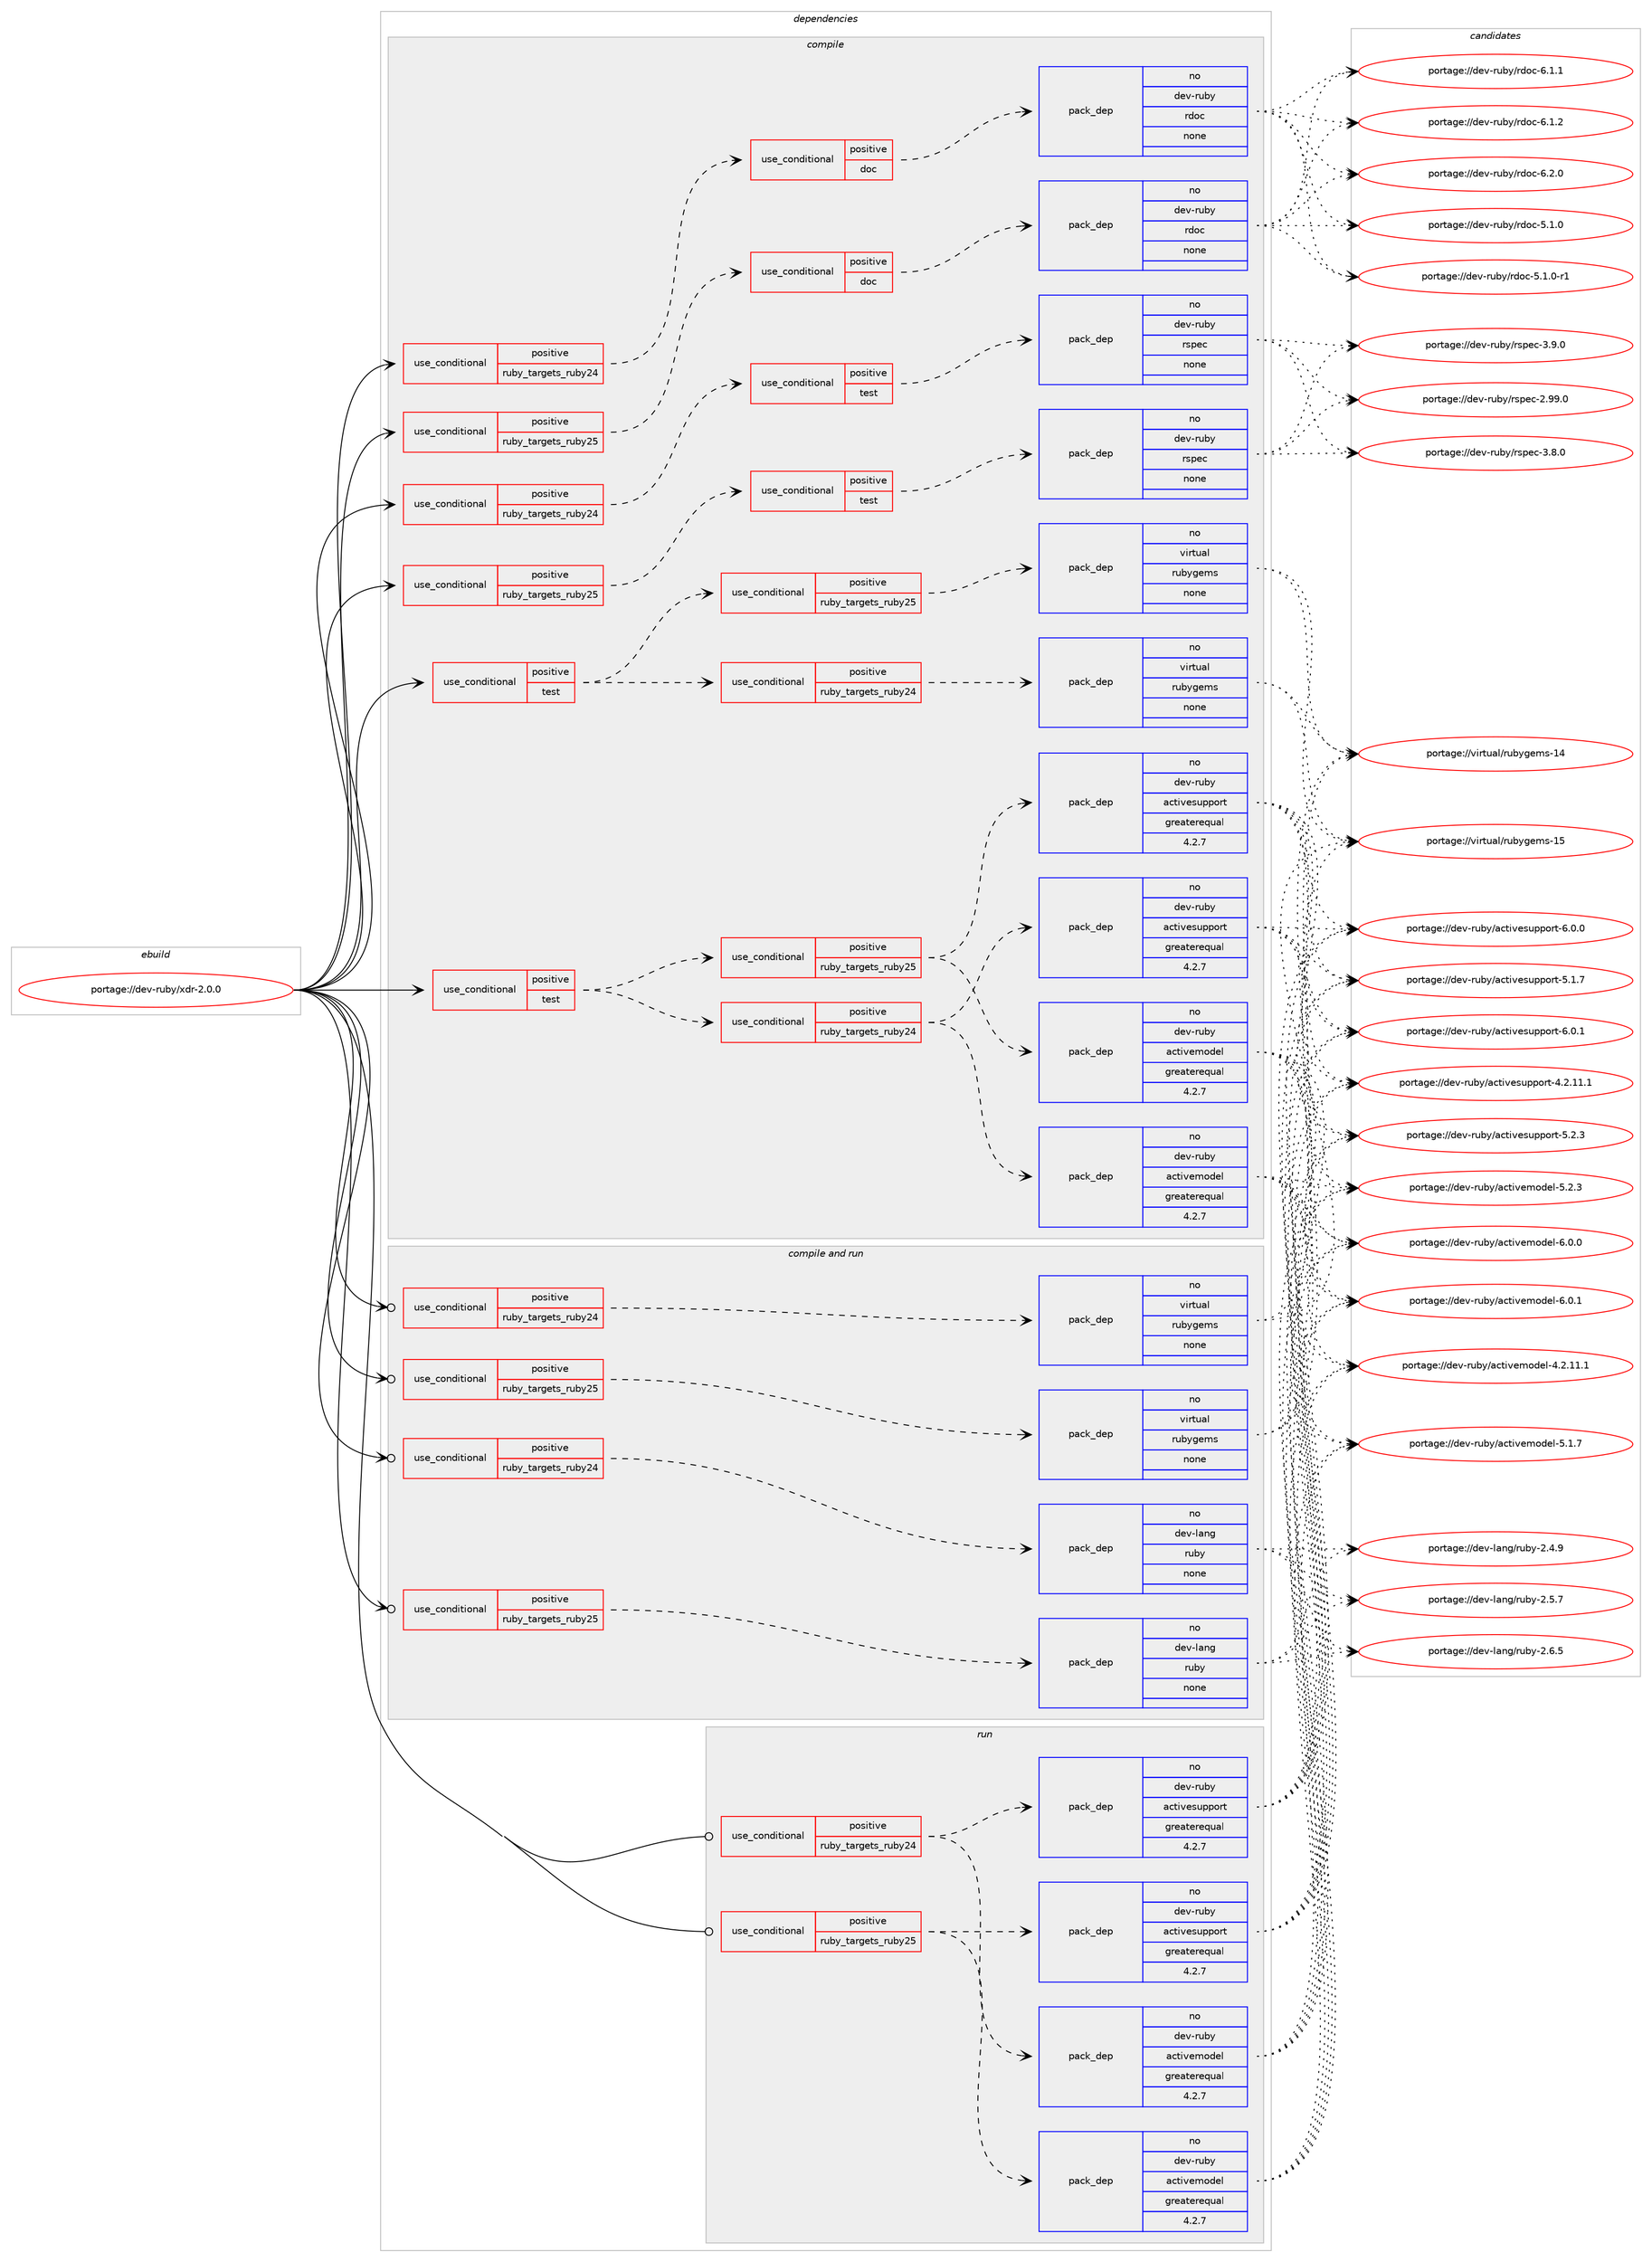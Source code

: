 digraph prolog {

# *************
# Graph options
# *************

newrank=true;
concentrate=true;
compound=true;
graph [rankdir=LR,fontname=Helvetica,fontsize=10,ranksep=1.5];#, ranksep=2.5, nodesep=0.2];
edge  [arrowhead=vee];
node  [fontname=Helvetica,fontsize=10];

# **********
# The ebuild
# **********

subgraph cluster_leftcol {
color=gray;
rank=same;
label=<<i>ebuild</i>>;
id [label="portage://dev-ruby/xdr-2.0.0", color=red, width=4, href="../dev-ruby/xdr-2.0.0.svg"];
}

# ****************
# The dependencies
# ****************

subgraph cluster_midcol {
color=gray;
label=<<i>dependencies</i>>;
subgraph cluster_compile {
fillcolor="#eeeeee";
style=filled;
label=<<i>compile</i>>;
subgraph cond69807 {
dependency256329 [label=<<TABLE BORDER="0" CELLBORDER="1" CELLSPACING="0" CELLPADDING="4"><TR><TD ROWSPAN="3" CELLPADDING="10">use_conditional</TD></TR><TR><TD>positive</TD></TR><TR><TD>ruby_targets_ruby24</TD></TR></TABLE>>, shape=none, color=red];
subgraph cond69808 {
dependency256330 [label=<<TABLE BORDER="0" CELLBORDER="1" CELLSPACING="0" CELLPADDING="4"><TR><TD ROWSPAN="3" CELLPADDING="10">use_conditional</TD></TR><TR><TD>positive</TD></TR><TR><TD>doc</TD></TR></TABLE>>, shape=none, color=red];
subgraph pack182961 {
dependency256331 [label=<<TABLE BORDER="0" CELLBORDER="1" CELLSPACING="0" CELLPADDING="4" WIDTH="220"><TR><TD ROWSPAN="6" CELLPADDING="30">pack_dep</TD></TR><TR><TD WIDTH="110">no</TD></TR><TR><TD>dev-ruby</TD></TR><TR><TD>rdoc</TD></TR><TR><TD>none</TD></TR><TR><TD></TD></TR></TABLE>>, shape=none, color=blue];
}
dependency256330:e -> dependency256331:w [weight=20,style="dashed",arrowhead="vee"];
}
dependency256329:e -> dependency256330:w [weight=20,style="dashed",arrowhead="vee"];
}
id:e -> dependency256329:w [weight=20,style="solid",arrowhead="vee"];
subgraph cond69809 {
dependency256332 [label=<<TABLE BORDER="0" CELLBORDER="1" CELLSPACING="0" CELLPADDING="4"><TR><TD ROWSPAN="3" CELLPADDING="10">use_conditional</TD></TR><TR><TD>positive</TD></TR><TR><TD>ruby_targets_ruby24</TD></TR></TABLE>>, shape=none, color=red];
subgraph cond69810 {
dependency256333 [label=<<TABLE BORDER="0" CELLBORDER="1" CELLSPACING="0" CELLPADDING="4"><TR><TD ROWSPAN="3" CELLPADDING="10">use_conditional</TD></TR><TR><TD>positive</TD></TR><TR><TD>test</TD></TR></TABLE>>, shape=none, color=red];
subgraph pack182962 {
dependency256334 [label=<<TABLE BORDER="0" CELLBORDER="1" CELLSPACING="0" CELLPADDING="4" WIDTH="220"><TR><TD ROWSPAN="6" CELLPADDING="30">pack_dep</TD></TR><TR><TD WIDTH="110">no</TD></TR><TR><TD>dev-ruby</TD></TR><TR><TD>rspec</TD></TR><TR><TD>none</TD></TR><TR><TD></TD></TR></TABLE>>, shape=none, color=blue];
}
dependency256333:e -> dependency256334:w [weight=20,style="dashed",arrowhead="vee"];
}
dependency256332:e -> dependency256333:w [weight=20,style="dashed",arrowhead="vee"];
}
id:e -> dependency256332:w [weight=20,style="solid",arrowhead="vee"];
subgraph cond69811 {
dependency256335 [label=<<TABLE BORDER="0" CELLBORDER="1" CELLSPACING="0" CELLPADDING="4"><TR><TD ROWSPAN="3" CELLPADDING="10">use_conditional</TD></TR><TR><TD>positive</TD></TR><TR><TD>ruby_targets_ruby25</TD></TR></TABLE>>, shape=none, color=red];
subgraph cond69812 {
dependency256336 [label=<<TABLE BORDER="0" CELLBORDER="1" CELLSPACING="0" CELLPADDING="4"><TR><TD ROWSPAN="3" CELLPADDING="10">use_conditional</TD></TR><TR><TD>positive</TD></TR><TR><TD>doc</TD></TR></TABLE>>, shape=none, color=red];
subgraph pack182963 {
dependency256337 [label=<<TABLE BORDER="0" CELLBORDER="1" CELLSPACING="0" CELLPADDING="4" WIDTH="220"><TR><TD ROWSPAN="6" CELLPADDING="30">pack_dep</TD></TR><TR><TD WIDTH="110">no</TD></TR><TR><TD>dev-ruby</TD></TR><TR><TD>rdoc</TD></TR><TR><TD>none</TD></TR><TR><TD></TD></TR></TABLE>>, shape=none, color=blue];
}
dependency256336:e -> dependency256337:w [weight=20,style="dashed",arrowhead="vee"];
}
dependency256335:e -> dependency256336:w [weight=20,style="dashed",arrowhead="vee"];
}
id:e -> dependency256335:w [weight=20,style="solid",arrowhead="vee"];
subgraph cond69813 {
dependency256338 [label=<<TABLE BORDER="0" CELLBORDER="1" CELLSPACING="0" CELLPADDING="4"><TR><TD ROWSPAN="3" CELLPADDING="10">use_conditional</TD></TR><TR><TD>positive</TD></TR><TR><TD>ruby_targets_ruby25</TD></TR></TABLE>>, shape=none, color=red];
subgraph cond69814 {
dependency256339 [label=<<TABLE BORDER="0" CELLBORDER="1" CELLSPACING="0" CELLPADDING="4"><TR><TD ROWSPAN="3" CELLPADDING="10">use_conditional</TD></TR><TR><TD>positive</TD></TR><TR><TD>test</TD></TR></TABLE>>, shape=none, color=red];
subgraph pack182964 {
dependency256340 [label=<<TABLE BORDER="0" CELLBORDER="1" CELLSPACING="0" CELLPADDING="4" WIDTH="220"><TR><TD ROWSPAN="6" CELLPADDING="30">pack_dep</TD></TR><TR><TD WIDTH="110">no</TD></TR><TR><TD>dev-ruby</TD></TR><TR><TD>rspec</TD></TR><TR><TD>none</TD></TR><TR><TD></TD></TR></TABLE>>, shape=none, color=blue];
}
dependency256339:e -> dependency256340:w [weight=20,style="dashed",arrowhead="vee"];
}
dependency256338:e -> dependency256339:w [weight=20,style="dashed",arrowhead="vee"];
}
id:e -> dependency256338:w [weight=20,style="solid",arrowhead="vee"];
subgraph cond69815 {
dependency256341 [label=<<TABLE BORDER="0" CELLBORDER="1" CELLSPACING="0" CELLPADDING="4"><TR><TD ROWSPAN="3" CELLPADDING="10">use_conditional</TD></TR><TR><TD>positive</TD></TR><TR><TD>test</TD></TR></TABLE>>, shape=none, color=red];
subgraph cond69816 {
dependency256342 [label=<<TABLE BORDER="0" CELLBORDER="1" CELLSPACING="0" CELLPADDING="4"><TR><TD ROWSPAN="3" CELLPADDING="10">use_conditional</TD></TR><TR><TD>positive</TD></TR><TR><TD>ruby_targets_ruby24</TD></TR></TABLE>>, shape=none, color=red];
subgraph pack182965 {
dependency256343 [label=<<TABLE BORDER="0" CELLBORDER="1" CELLSPACING="0" CELLPADDING="4" WIDTH="220"><TR><TD ROWSPAN="6" CELLPADDING="30">pack_dep</TD></TR><TR><TD WIDTH="110">no</TD></TR><TR><TD>dev-ruby</TD></TR><TR><TD>activemodel</TD></TR><TR><TD>greaterequal</TD></TR><TR><TD>4.2.7</TD></TR></TABLE>>, shape=none, color=blue];
}
dependency256342:e -> dependency256343:w [weight=20,style="dashed",arrowhead="vee"];
subgraph pack182966 {
dependency256344 [label=<<TABLE BORDER="0" CELLBORDER="1" CELLSPACING="0" CELLPADDING="4" WIDTH="220"><TR><TD ROWSPAN="6" CELLPADDING="30">pack_dep</TD></TR><TR><TD WIDTH="110">no</TD></TR><TR><TD>dev-ruby</TD></TR><TR><TD>activesupport</TD></TR><TR><TD>greaterequal</TD></TR><TR><TD>4.2.7</TD></TR></TABLE>>, shape=none, color=blue];
}
dependency256342:e -> dependency256344:w [weight=20,style="dashed",arrowhead="vee"];
}
dependency256341:e -> dependency256342:w [weight=20,style="dashed",arrowhead="vee"];
subgraph cond69817 {
dependency256345 [label=<<TABLE BORDER="0" CELLBORDER="1" CELLSPACING="0" CELLPADDING="4"><TR><TD ROWSPAN="3" CELLPADDING="10">use_conditional</TD></TR><TR><TD>positive</TD></TR><TR><TD>ruby_targets_ruby25</TD></TR></TABLE>>, shape=none, color=red];
subgraph pack182967 {
dependency256346 [label=<<TABLE BORDER="0" CELLBORDER="1" CELLSPACING="0" CELLPADDING="4" WIDTH="220"><TR><TD ROWSPAN="6" CELLPADDING="30">pack_dep</TD></TR><TR><TD WIDTH="110">no</TD></TR><TR><TD>dev-ruby</TD></TR><TR><TD>activemodel</TD></TR><TR><TD>greaterequal</TD></TR><TR><TD>4.2.7</TD></TR></TABLE>>, shape=none, color=blue];
}
dependency256345:e -> dependency256346:w [weight=20,style="dashed",arrowhead="vee"];
subgraph pack182968 {
dependency256347 [label=<<TABLE BORDER="0" CELLBORDER="1" CELLSPACING="0" CELLPADDING="4" WIDTH="220"><TR><TD ROWSPAN="6" CELLPADDING="30">pack_dep</TD></TR><TR><TD WIDTH="110">no</TD></TR><TR><TD>dev-ruby</TD></TR><TR><TD>activesupport</TD></TR><TR><TD>greaterequal</TD></TR><TR><TD>4.2.7</TD></TR></TABLE>>, shape=none, color=blue];
}
dependency256345:e -> dependency256347:w [weight=20,style="dashed",arrowhead="vee"];
}
dependency256341:e -> dependency256345:w [weight=20,style="dashed",arrowhead="vee"];
}
id:e -> dependency256341:w [weight=20,style="solid",arrowhead="vee"];
subgraph cond69818 {
dependency256348 [label=<<TABLE BORDER="0" CELLBORDER="1" CELLSPACING="0" CELLPADDING="4"><TR><TD ROWSPAN="3" CELLPADDING="10">use_conditional</TD></TR><TR><TD>positive</TD></TR><TR><TD>test</TD></TR></TABLE>>, shape=none, color=red];
subgraph cond69819 {
dependency256349 [label=<<TABLE BORDER="0" CELLBORDER="1" CELLSPACING="0" CELLPADDING="4"><TR><TD ROWSPAN="3" CELLPADDING="10">use_conditional</TD></TR><TR><TD>positive</TD></TR><TR><TD>ruby_targets_ruby24</TD></TR></TABLE>>, shape=none, color=red];
subgraph pack182969 {
dependency256350 [label=<<TABLE BORDER="0" CELLBORDER="1" CELLSPACING="0" CELLPADDING="4" WIDTH="220"><TR><TD ROWSPAN="6" CELLPADDING="30">pack_dep</TD></TR><TR><TD WIDTH="110">no</TD></TR><TR><TD>virtual</TD></TR><TR><TD>rubygems</TD></TR><TR><TD>none</TD></TR><TR><TD></TD></TR></TABLE>>, shape=none, color=blue];
}
dependency256349:e -> dependency256350:w [weight=20,style="dashed",arrowhead="vee"];
}
dependency256348:e -> dependency256349:w [weight=20,style="dashed",arrowhead="vee"];
subgraph cond69820 {
dependency256351 [label=<<TABLE BORDER="0" CELLBORDER="1" CELLSPACING="0" CELLPADDING="4"><TR><TD ROWSPAN="3" CELLPADDING="10">use_conditional</TD></TR><TR><TD>positive</TD></TR><TR><TD>ruby_targets_ruby25</TD></TR></TABLE>>, shape=none, color=red];
subgraph pack182970 {
dependency256352 [label=<<TABLE BORDER="0" CELLBORDER="1" CELLSPACING="0" CELLPADDING="4" WIDTH="220"><TR><TD ROWSPAN="6" CELLPADDING="30">pack_dep</TD></TR><TR><TD WIDTH="110">no</TD></TR><TR><TD>virtual</TD></TR><TR><TD>rubygems</TD></TR><TR><TD>none</TD></TR><TR><TD></TD></TR></TABLE>>, shape=none, color=blue];
}
dependency256351:e -> dependency256352:w [weight=20,style="dashed",arrowhead="vee"];
}
dependency256348:e -> dependency256351:w [weight=20,style="dashed",arrowhead="vee"];
}
id:e -> dependency256348:w [weight=20,style="solid",arrowhead="vee"];
}
subgraph cluster_compileandrun {
fillcolor="#eeeeee";
style=filled;
label=<<i>compile and run</i>>;
subgraph cond69821 {
dependency256353 [label=<<TABLE BORDER="0" CELLBORDER="1" CELLSPACING="0" CELLPADDING="4"><TR><TD ROWSPAN="3" CELLPADDING="10">use_conditional</TD></TR><TR><TD>positive</TD></TR><TR><TD>ruby_targets_ruby24</TD></TR></TABLE>>, shape=none, color=red];
subgraph pack182971 {
dependency256354 [label=<<TABLE BORDER="0" CELLBORDER="1" CELLSPACING="0" CELLPADDING="4" WIDTH="220"><TR><TD ROWSPAN="6" CELLPADDING="30">pack_dep</TD></TR><TR><TD WIDTH="110">no</TD></TR><TR><TD>dev-lang</TD></TR><TR><TD>ruby</TD></TR><TR><TD>none</TD></TR><TR><TD></TD></TR></TABLE>>, shape=none, color=blue];
}
dependency256353:e -> dependency256354:w [weight=20,style="dashed",arrowhead="vee"];
}
id:e -> dependency256353:w [weight=20,style="solid",arrowhead="odotvee"];
subgraph cond69822 {
dependency256355 [label=<<TABLE BORDER="0" CELLBORDER="1" CELLSPACING="0" CELLPADDING="4"><TR><TD ROWSPAN="3" CELLPADDING="10">use_conditional</TD></TR><TR><TD>positive</TD></TR><TR><TD>ruby_targets_ruby24</TD></TR></TABLE>>, shape=none, color=red];
subgraph pack182972 {
dependency256356 [label=<<TABLE BORDER="0" CELLBORDER="1" CELLSPACING="0" CELLPADDING="4" WIDTH="220"><TR><TD ROWSPAN="6" CELLPADDING="30">pack_dep</TD></TR><TR><TD WIDTH="110">no</TD></TR><TR><TD>virtual</TD></TR><TR><TD>rubygems</TD></TR><TR><TD>none</TD></TR><TR><TD></TD></TR></TABLE>>, shape=none, color=blue];
}
dependency256355:e -> dependency256356:w [weight=20,style="dashed",arrowhead="vee"];
}
id:e -> dependency256355:w [weight=20,style="solid",arrowhead="odotvee"];
subgraph cond69823 {
dependency256357 [label=<<TABLE BORDER="0" CELLBORDER="1" CELLSPACING="0" CELLPADDING="4"><TR><TD ROWSPAN="3" CELLPADDING="10">use_conditional</TD></TR><TR><TD>positive</TD></TR><TR><TD>ruby_targets_ruby25</TD></TR></TABLE>>, shape=none, color=red];
subgraph pack182973 {
dependency256358 [label=<<TABLE BORDER="0" CELLBORDER="1" CELLSPACING="0" CELLPADDING="4" WIDTH="220"><TR><TD ROWSPAN="6" CELLPADDING="30">pack_dep</TD></TR><TR><TD WIDTH="110">no</TD></TR><TR><TD>dev-lang</TD></TR><TR><TD>ruby</TD></TR><TR><TD>none</TD></TR><TR><TD></TD></TR></TABLE>>, shape=none, color=blue];
}
dependency256357:e -> dependency256358:w [weight=20,style="dashed",arrowhead="vee"];
}
id:e -> dependency256357:w [weight=20,style="solid",arrowhead="odotvee"];
subgraph cond69824 {
dependency256359 [label=<<TABLE BORDER="0" CELLBORDER="1" CELLSPACING="0" CELLPADDING="4"><TR><TD ROWSPAN="3" CELLPADDING="10">use_conditional</TD></TR><TR><TD>positive</TD></TR><TR><TD>ruby_targets_ruby25</TD></TR></TABLE>>, shape=none, color=red];
subgraph pack182974 {
dependency256360 [label=<<TABLE BORDER="0" CELLBORDER="1" CELLSPACING="0" CELLPADDING="4" WIDTH="220"><TR><TD ROWSPAN="6" CELLPADDING="30">pack_dep</TD></TR><TR><TD WIDTH="110">no</TD></TR><TR><TD>virtual</TD></TR><TR><TD>rubygems</TD></TR><TR><TD>none</TD></TR><TR><TD></TD></TR></TABLE>>, shape=none, color=blue];
}
dependency256359:e -> dependency256360:w [weight=20,style="dashed",arrowhead="vee"];
}
id:e -> dependency256359:w [weight=20,style="solid",arrowhead="odotvee"];
}
subgraph cluster_run {
fillcolor="#eeeeee";
style=filled;
label=<<i>run</i>>;
subgraph cond69825 {
dependency256361 [label=<<TABLE BORDER="0" CELLBORDER="1" CELLSPACING="0" CELLPADDING="4"><TR><TD ROWSPAN="3" CELLPADDING="10">use_conditional</TD></TR><TR><TD>positive</TD></TR><TR><TD>ruby_targets_ruby24</TD></TR></TABLE>>, shape=none, color=red];
subgraph pack182975 {
dependency256362 [label=<<TABLE BORDER="0" CELLBORDER="1" CELLSPACING="0" CELLPADDING="4" WIDTH="220"><TR><TD ROWSPAN="6" CELLPADDING="30">pack_dep</TD></TR><TR><TD WIDTH="110">no</TD></TR><TR><TD>dev-ruby</TD></TR><TR><TD>activemodel</TD></TR><TR><TD>greaterequal</TD></TR><TR><TD>4.2.7</TD></TR></TABLE>>, shape=none, color=blue];
}
dependency256361:e -> dependency256362:w [weight=20,style="dashed",arrowhead="vee"];
subgraph pack182976 {
dependency256363 [label=<<TABLE BORDER="0" CELLBORDER="1" CELLSPACING="0" CELLPADDING="4" WIDTH="220"><TR><TD ROWSPAN="6" CELLPADDING="30">pack_dep</TD></TR><TR><TD WIDTH="110">no</TD></TR><TR><TD>dev-ruby</TD></TR><TR><TD>activesupport</TD></TR><TR><TD>greaterequal</TD></TR><TR><TD>4.2.7</TD></TR></TABLE>>, shape=none, color=blue];
}
dependency256361:e -> dependency256363:w [weight=20,style="dashed",arrowhead="vee"];
}
id:e -> dependency256361:w [weight=20,style="solid",arrowhead="odot"];
subgraph cond69826 {
dependency256364 [label=<<TABLE BORDER="0" CELLBORDER="1" CELLSPACING="0" CELLPADDING="4"><TR><TD ROWSPAN="3" CELLPADDING="10">use_conditional</TD></TR><TR><TD>positive</TD></TR><TR><TD>ruby_targets_ruby25</TD></TR></TABLE>>, shape=none, color=red];
subgraph pack182977 {
dependency256365 [label=<<TABLE BORDER="0" CELLBORDER="1" CELLSPACING="0" CELLPADDING="4" WIDTH="220"><TR><TD ROWSPAN="6" CELLPADDING="30">pack_dep</TD></TR><TR><TD WIDTH="110">no</TD></TR><TR><TD>dev-ruby</TD></TR><TR><TD>activemodel</TD></TR><TR><TD>greaterequal</TD></TR><TR><TD>4.2.7</TD></TR></TABLE>>, shape=none, color=blue];
}
dependency256364:e -> dependency256365:w [weight=20,style="dashed",arrowhead="vee"];
subgraph pack182978 {
dependency256366 [label=<<TABLE BORDER="0" CELLBORDER="1" CELLSPACING="0" CELLPADDING="4" WIDTH="220"><TR><TD ROWSPAN="6" CELLPADDING="30">pack_dep</TD></TR><TR><TD WIDTH="110">no</TD></TR><TR><TD>dev-ruby</TD></TR><TR><TD>activesupport</TD></TR><TR><TD>greaterequal</TD></TR><TR><TD>4.2.7</TD></TR></TABLE>>, shape=none, color=blue];
}
dependency256364:e -> dependency256366:w [weight=20,style="dashed",arrowhead="vee"];
}
id:e -> dependency256364:w [weight=20,style="solid",arrowhead="odot"];
}
}

# **************
# The candidates
# **************

subgraph cluster_choices {
rank=same;
color=gray;
label=<<i>candidates</i>>;

subgraph choice182961 {
color=black;
nodesep=1;
choiceportage10010111845114117981214711410011199455346494648 [label="portage://dev-ruby/rdoc-5.1.0", color=red, width=4,href="../dev-ruby/rdoc-5.1.0.svg"];
choiceportage100101118451141179812147114100111994553464946484511449 [label="portage://dev-ruby/rdoc-5.1.0-r1", color=red, width=4,href="../dev-ruby/rdoc-5.1.0-r1.svg"];
choiceportage10010111845114117981214711410011199455446494649 [label="portage://dev-ruby/rdoc-6.1.1", color=red, width=4,href="../dev-ruby/rdoc-6.1.1.svg"];
choiceportage10010111845114117981214711410011199455446494650 [label="portage://dev-ruby/rdoc-6.1.2", color=red, width=4,href="../dev-ruby/rdoc-6.1.2.svg"];
choiceportage10010111845114117981214711410011199455446504648 [label="portage://dev-ruby/rdoc-6.2.0", color=red, width=4,href="../dev-ruby/rdoc-6.2.0.svg"];
dependency256331:e -> choiceportage10010111845114117981214711410011199455346494648:w [style=dotted,weight="100"];
dependency256331:e -> choiceportage100101118451141179812147114100111994553464946484511449:w [style=dotted,weight="100"];
dependency256331:e -> choiceportage10010111845114117981214711410011199455446494649:w [style=dotted,weight="100"];
dependency256331:e -> choiceportage10010111845114117981214711410011199455446494650:w [style=dotted,weight="100"];
dependency256331:e -> choiceportage10010111845114117981214711410011199455446504648:w [style=dotted,weight="100"];
}
subgraph choice182962 {
color=black;
nodesep=1;
choiceportage1001011184511411798121471141151121019945504657574648 [label="portage://dev-ruby/rspec-2.99.0", color=red, width=4,href="../dev-ruby/rspec-2.99.0.svg"];
choiceportage10010111845114117981214711411511210199455146564648 [label="portage://dev-ruby/rspec-3.8.0", color=red, width=4,href="../dev-ruby/rspec-3.8.0.svg"];
choiceportage10010111845114117981214711411511210199455146574648 [label="portage://dev-ruby/rspec-3.9.0", color=red, width=4,href="../dev-ruby/rspec-3.9.0.svg"];
dependency256334:e -> choiceportage1001011184511411798121471141151121019945504657574648:w [style=dotted,weight="100"];
dependency256334:e -> choiceportage10010111845114117981214711411511210199455146564648:w [style=dotted,weight="100"];
dependency256334:e -> choiceportage10010111845114117981214711411511210199455146574648:w [style=dotted,weight="100"];
}
subgraph choice182963 {
color=black;
nodesep=1;
choiceportage10010111845114117981214711410011199455346494648 [label="portage://dev-ruby/rdoc-5.1.0", color=red, width=4,href="../dev-ruby/rdoc-5.1.0.svg"];
choiceportage100101118451141179812147114100111994553464946484511449 [label="portage://dev-ruby/rdoc-5.1.0-r1", color=red, width=4,href="../dev-ruby/rdoc-5.1.0-r1.svg"];
choiceportage10010111845114117981214711410011199455446494649 [label="portage://dev-ruby/rdoc-6.1.1", color=red, width=4,href="../dev-ruby/rdoc-6.1.1.svg"];
choiceportage10010111845114117981214711410011199455446494650 [label="portage://dev-ruby/rdoc-6.1.2", color=red, width=4,href="../dev-ruby/rdoc-6.1.2.svg"];
choiceportage10010111845114117981214711410011199455446504648 [label="portage://dev-ruby/rdoc-6.2.0", color=red, width=4,href="../dev-ruby/rdoc-6.2.0.svg"];
dependency256337:e -> choiceportage10010111845114117981214711410011199455346494648:w [style=dotted,weight="100"];
dependency256337:e -> choiceportage100101118451141179812147114100111994553464946484511449:w [style=dotted,weight="100"];
dependency256337:e -> choiceportage10010111845114117981214711410011199455446494649:w [style=dotted,weight="100"];
dependency256337:e -> choiceportage10010111845114117981214711410011199455446494650:w [style=dotted,weight="100"];
dependency256337:e -> choiceportage10010111845114117981214711410011199455446504648:w [style=dotted,weight="100"];
}
subgraph choice182964 {
color=black;
nodesep=1;
choiceportage1001011184511411798121471141151121019945504657574648 [label="portage://dev-ruby/rspec-2.99.0", color=red, width=4,href="../dev-ruby/rspec-2.99.0.svg"];
choiceportage10010111845114117981214711411511210199455146564648 [label="portage://dev-ruby/rspec-3.8.0", color=red, width=4,href="../dev-ruby/rspec-3.8.0.svg"];
choiceportage10010111845114117981214711411511210199455146574648 [label="portage://dev-ruby/rspec-3.9.0", color=red, width=4,href="../dev-ruby/rspec-3.9.0.svg"];
dependency256340:e -> choiceportage1001011184511411798121471141151121019945504657574648:w [style=dotted,weight="100"];
dependency256340:e -> choiceportage10010111845114117981214711411511210199455146564648:w [style=dotted,weight="100"];
dependency256340:e -> choiceportage10010111845114117981214711411511210199455146574648:w [style=dotted,weight="100"];
}
subgraph choice182965 {
color=black;
nodesep=1;
choiceportage1001011184511411798121479799116105118101109111100101108455246504649494649 [label="portage://dev-ruby/activemodel-4.2.11.1", color=red, width=4,href="../dev-ruby/activemodel-4.2.11.1.svg"];
choiceportage1001011184511411798121479799116105118101109111100101108455346494655 [label="portage://dev-ruby/activemodel-5.1.7", color=red, width=4,href="../dev-ruby/activemodel-5.1.7.svg"];
choiceportage1001011184511411798121479799116105118101109111100101108455346504651 [label="portage://dev-ruby/activemodel-5.2.3", color=red, width=4,href="../dev-ruby/activemodel-5.2.3.svg"];
choiceportage1001011184511411798121479799116105118101109111100101108455446484648 [label="portage://dev-ruby/activemodel-6.0.0", color=red, width=4,href="../dev-ruby/activemodel-6.0.0.svg"];
choiceportage1001011184511411798121479799116105118101109111100101108455446484649 [label="portage://dev-ruby/activemodel-6.0.1", color=red, width=4,href="../dev-ruby/activemodel-6.0.1.svg"];
dependency256343:e -> choiceportage1001011184511411798121479799116105118101109111100101108455246504649494649:w [style=dotted,weight="100"];
dependency256343:e -> choiceportage1001011184511411798121479799116105118101109111100101108455346494655:w [style=dotted,weight="100"];
dependency256343:e -> choiceportage1001011184511411798121479799116105118101109111100101108455346504651:w [style=dotted,weight="100"];
dependency256343:e -> choiceportage1001011184511411798121479799116105118101109111100101108455446484648:w [style=dotted,weight="100"];
dependency256343:e -> choiceportage1001011184511411798121479799116105118101109111100101108455446484649:w [style=dotted,weight="100"];
}
subgraph choice182966 {
color=black;
nodesep=1;
choiceportage1001011184511411798121479799116105118101115117112112111114116455246504649494649 [label="portage://dev-ruby/activesupport-4.2.11.1", color=red, width=4,href="../dev-ruby/activesupport-4.2.11.1.svg"];
choiceportage1001011184511411798121479799116105118101115117112112111114116455346494655 [label="portage://dev-ruby/activesupport-5.1.7", color=red, width=4,href="../dev-ruby/activesupport-5.1.7.svg"];
choiceportage1001011184511411798121479799116105118101115117112112111114116455346504651 [label="portage://dev-ruby/activesupport-5.2.3", color=red, width=4,href="../dev-ruby/activesupport-5.2.3.svg"];
choiceportage1001011184511411798121479799116105118101115117112112111114116455446484648 [label="portage://dev-ruby/activesupport-6.0.0", color=red, width=4,href="../dev-ruby/activesupport-6.0.0.svg"];
choiceportage1001011184511411798121479799116105118101115117112112111114116455446484649 [label="portage://dev-ruby/activesupport-6.0.1", color=red, width=4,href="../dev-ruby/activesupport-6.0.1.svg"];
dependency256344:e -> choiceportage1001011184511411798121479799116105118101115117112112111114116455246504649494649:w [style=dotted,weight="100"];
dependency256344:e -> choiceportage1001011184511411798121479799116105118101115117112112111114116455346494655:w [style=dotted,weight="100"];
dependency256344:e -> choiceportage1001011184511411798121479799116105118101115117112112111114116455346504651:w [style=dotted,weight="100"];
dependency256344:e -> choiceportage1001011184511411798121479799116105118101115117112112111114116455446484648:w [style=dotted,weight="100"];
dependency256344:e -> choiceportage1001011184511411798121479799116105118101115117112112111114116455446484649:w [style=dotted,weight="100"];
}
subgraph choice182967 {
color=black;
nodesep=1;
choiceportage1001011184511411798121479799116105118101109111100101108455246504649494649 [label="portage://dev-ruby/activemodel-4.2.11.1", color=red, width=4,href="../dev-ruby/activemodel-4.2.11.1.svg"];
choiceportage1001011184511411798121479799116105118101109111100101108455346494655 [label="portage://dev-ruby/activemodel-5.1.7", color=red, width=4,href="../dev-ruby/activemodel-5.1.7.svg"];
choiceportage1001011184511411798121479799116105118101109111100101108455346504651 [label="portage://dev-ruby/activemodel-5.2.3", color=red, width=4,href="../dev-ruby/activemodel-5.2.3.svg"];
choiceportage1001011184511411798121479799116105118101109111100101108455446484648 [label="portage://dev-ruby/activemodel-6.0.0", color=red, width=4,href="../dev-ruby/activemodel-6.0.0.svg"];
choiceportage1001011184511411798121479799116105118101109111100101108455446484649 [label="portage://dev-ruby/activemodel-6.0.1", color=red, width=4,href="../dev-ruby/activemodel-6.0.1.svg"];
dependency256346:e -> choiceportage1001011184511411798121479799116105118101109111100101108455246504649494649:w [style=dotted,weight="100"];
dependency256346:e -> choiceportage1001011184511411798121479799116105118101109111100101108455346494655:w [style=dotted,weight="100"];
dependency256346:e -> choiceportage1001011184511411798121479799116105118101109111100101108455346504651:w [style=dotted,weight="100"];
dependency256346:e -> choiceportage1001011184511411798121479799116105118101109111100101108455446484648:w [style=dotted,weight="100"];
dependency256346:e -> choiceportage1001011184511411798121479799116105118101109111100101108455446484649:w [style=dotted,weight="100"];
}
subgraph choice182968 {
color=black;
nodesep=1;
choiceportage1001011184511411798121479799116105118101115117112112111114116455246504649494649 [label="portage://dev-ruby/activesupport-4.2.11.1", color=red, width=4,href="../dev-ruby/activesupport-4.2.11.1.svg"];
choiceportage1001011184511411798121479799116105118101115117112112111114116455346494655 [label="portage://dev-ruby/activesupport-5.1.7", color=red, width=4,href="../dev-ruby/activesupport-5.1.7.svg"];
choiceportage1001011184511411798121479799116105118101115117112112111114116455346504651 [label="portage://dev-ruby/activesupport-5.2.3", color=red, width=4,href="../dev-ruby/activesupport-5.2.3.svg"];
choiceportage1001011184511411798121479799116105118101115117112112111114116455446484648 [label="portage://dev-ruby/activesupport-6.0.0", color=red, width=4,href="../dev-ruby/activesupport-6.0.0.svg"];
choiceportage1001011184511411798121479799116105118101115117112112111114116455446484649 [label="portage://dev-ruby/activesupport-6.0.1", color=red, width=4,href="../dev-ruby/activesupport-6.0.1.svg"];
dependency256347:e -> choiceportage1001011184511411798121479799116105118101115117112112111114116455246504649494649:w [style=dotted,weight="100"];
dependency256347:e -> choiceportage1001011184511411798121479799116105118101115117112112111114116455346494655:w [style=dotted,weight="100"];
dependency256347:e -> choiceportage1001011184511411798121479799116105118101115117112112111114116455346504651:w [style=dotted,weight="100"];
dependency256347:e -> choiceportage1001011184511411798121479799116105118101115117112112111114116455446484648:w [style=dotted,weight="100"];
dependency256347:e -> choiceportage1001011184511411798121479799116105118101115117112112111114116455446484649:w [style=dotted,weight="100"];
}
subgraph choice182969 {
color=black;
nodesep=1;
choiceportage118105114116117971084711411798121103101109115454952 [label="portage://virtual/rubygems-14", color=red, width=4,href="../virtual/rubygems-14.svg"];
choiceportage118105114116117971084711411798121103101109115454953 [label="portage://virtual/rubygems-15", color=red, width=4,href="../virtual/rubygems-15.svg"];
dependency256350:e -> choiceportage118105114116117971084711411798121103101109115454952:w [style=dotted,weight="100"];
dependency256350:e -> choiceportage118105114116117971084711411798121103101109115454953:w [style=dotted,weight="100"];
}
subgraph choice182970 {
color=black;
nodesep=1;
choiceportage118105114116117971084711411798121103101109115454952 [label="portage://virtual/rubygems-14", color=red, width=4,href="../virtual/rubygems-14.svg"];
choiceportage118105114116117971084711411798121103101109115454953 [label="portage://virtual/rubygems-15", color=red, width=4,href="../virtual/rubygems-15.svg"];
dependency256352:e -> choiceportage118105114116117971084711411798121103101109115454952:w [style=dotted,weight="100"];
dependency256352:e -> choiceportage118105114116117971084711411798121103101109115454953:w [style=dotted,weight="100"];
}
subgraph choice182971 {
color=black;
nodesep=1;
choiceportage10010111845108971101034711411798121455046524657 [label="portage://dev-lang/ruby-2.4.9", color=red, width=4,href="../dev-lang/ruby-2.4.9.svg"];
choiceportage10010111845108971101034711411798121455046534655 [label="portage://dev-lang/ruby-2.5.7", color=red, width=4,href="../dev-lang/ruby-2.5.7.svg"];
choiceportage10010111845108971101034711411798121455046544653 [label="portage://dev-lang/ruby-2.6.5", color=red, width=4,href="../dev-lang/ruby-2.6.5.svg"];
dependency256354:e -> choiceportage10010111845108971101034711411798121455046524657:w [style=dotted,weight="100"];
dependency256354:e -> choiceportage10010111845108971101034711411798121455046534655:w [style=dotted,weight="100"];
dependency256354:e -> choiceportage10010111845108971101034711411798121455046544653:w [style=dotted,weight="100"];
}
subgraph choice182972 {
color=black;
nodesep=1;
choiceportage118105114116117971084711411798121103101109115454952 [label="portage://virtual/rubygems-14", color=red, width=4,href="../virtual/rubygems-14.svg"];
choiceportage118105114116117971084711411798121103101109115454953 [label="portage://virtual/rubygems-15", color=red, width=4,href="../virtual/rubygems-15.svg"];
dependency256356:e -> choiceportage118105114116117971084711411798121103101109115454952:w [style=dotted,weight="100"];
dependency256356:e -> choiceportage118105114116117971084711411798121103101109115454953:w [style=dotted,weight="100"];
}
subgraph choice182973 {
color=black;
nodesep=1;
choiceportage10010111845108971101034711411798121455046524657 [label="portage://dev-lang/ruby-2.4.9", color=red, width=4,href="../dev-lang/ruby-2.4.9.svg"];
choiceportage10010111845108971101034711411798121455046534655 [label="portage://dev-lang/ruby-2.5.7", color=red, width=4,href="../dev-lang/ruby-2.5.7.svg"];
choiceportage10010111845108971101034711411798121455046544653 [label="portage://dev-lang/ruby-2.6.5", color=red, width=4,href="../dev-lang/ruby-2.6.5.svg"];
dependency256358:e -> choiceportage10010111845108971101034711411798121455046524657:w [style=dotted,weight="100"];
dependency256358:e -> choiceportage10010111845108971101034711411798121455046534655:w [style=dotted,weight="100"];
dependency256358:e -> choiceportage10010111845108971101034711411798121455046544653:w [style=dotted,weight="100"];
}
subgraph choice182974 {
color=black;
nodesep=1;
choiceportage118105114116117971084711411798121103101109115454952 [label="portage://virtual/rubygems-14", color=red, width=4,href="../virtual/rubygems-14.svg"];
choiceportage118105114116117971084711411798121103101109115454953 [label="portage://virtual/rubygems-15", color=red, width=4,href="../virtual/rubygems-15.svg"];
dependency256360:e -> choiceportage118105114116117971084711411798121103101109115454952:w [style=dotted,weight="100"];
dependency256360:e -> choiceportage118105114116117971084711411798121103101109115454953:w [style=dotted,weight="100"];
}
subgraph choice182975 {
color=black;
nodesep=1;
choiceportage1001011184511411798121479799116105118101109111100101108455246504649494649 [label="portage://dev-ruby/activemodel-4.2.11.1", color=red, width=4,href="../dev-ruby/activemodel-4.2.11.1.svg"];
choiceportage1001011184511411798121479799116105118101109111100101108455346494655 [label="portage://dev-ruby/activemodel-5.1.7", color=red, width=4,href="../dev-ruby/activemodel-5.1.7.svg"];
choiceportage1001011184511411798121479799116105118101109111100101108455346504651 [label="portage://dev-ruby/activemodel-5.2.3", color=red, width=4,href="../dev-ruby/activemodel-5.2.3.svg"];
choiceportage1001011184511411798121479799116105118101109111100101108455446484648 [label="portage://dev-ruby/activemodel-6.0.0", color=red, width=4,href="../dev-ruby/activemodel-6.0.0.svg"];
choiceportage1001011184511411798121479799116105118101109111100101108455446484649 [label="portage://dev-ruby/activemodel-6.0.1", color=red, width=4,href="../dev-ruby/activemodel-6.0.1.svg"];
dependency256362:e -> choiceportage1001011184511411798121479799116105118101109111100101108455246504649494649:w [style=dotted,weight="100"];
dependency256362:e -> choiceportage1001011184511411798121479799116105118101109111100101108455346494655:w [style=dotted,weight="100"];
dependency256362:e -> choiceportage1001011184511411798121479799116105118101109111100101108455346504651:w [style=dotted,weight="100"];
dependency256362:e -> choiceportage1001011184511411798121479799116105118101109111100101108455446484648:w [style=dotted,weight="100"];
dependency256362:e -> choiceportage1001011184511411798121479799116105118101109111100101108455446484649:w [style=dotted,weight="100"];
}
subgraph choice182976 {
color=black;
nodesep=1;
choiceportage1001011184511411798121479799116105118101115117112112111114116455246504649494649 [label="portage://dev-ruby/activesupport-4.2.11.1", color=red, width=4,href="../dev-ruby/activesupport-4.2.11.1.svg"];
choiceportage1001011184511411798121479799116105118101115117112112111114116455346494655 [label="portage://dev-ruby/activesupport-5.1.7", color=red, width=4,href="../dev-ruby/activesupport-5.1.7.svg"];
choiceportage1001011184511411798121479799116105118101115117112112111114116455346504651 [label="portage://dev-ruby/activesupport-5.2.3", color=red, width=4,href="../dev-ruby/activesupport-5.2.3.svg"];
choiceportage1001011184511411798121479799116105118101115117112112111114116455446484648 [label="portage://dev-ruby/activesupport-6.0.0", color=red, width=4,href="../dev-ruby/activesupport-6.0.0.svg"];
choiceportage1001011184511411798121479799116105118101115117112112111114116455446484649 [label="portage://dev-ruby/activesupport-6.0.1", color=red, width=4,href="../dev-ruby/activesupport-6.0.1.svg"];
dependency256363:e -> choiceportage1001011184511411798121479799116105118101115117112112111114116455246504649494649:w [style=dotted,weight="100"];
dependency256363:e -> choiceportage1001011184511411798121479799116105118101115117112112111114116455346494655:w [style=dotted,weight="100"];
dependency256363:e -> choiceportage1001011184511411798121479799116105118101115117112112111114116455346504651:w [style=dotted,weight="100"];
dependency256363:e -> choiceportage1001011184511411798121479799116105118101115117112112111114116455446484648:w [style=dotted,weight="100"];
dependency256363:e -> choiceportage1001011184511411798121479799116105118101115117112112111114116455446484649:w [style=dotted,weight="100"];
}
subgraph choice182977 {
color=black;
nodesep=1;
choiceportage1001011184511411798121479799116105118101109111100101108455246504649494649 [label="portage://dev-ruby/activemodel-4.2.11.1", color=red, width=4,href="../dev-ruby/activemodel-4.2.11.1.svg"];
choiceportage1001011184511411798121479799116105118101109111100101108455346494655 [label="portage://dev-ruby/activemodel-5.1.7", color=red, width=4,href="../dev-ruby/activemodel-5.1.7.svg"];
choiceportage1001011184511411798121479799116105118101109111100101108455346504651 [label="portage://dev-ruby/activemodel-5.2.3", color=red, width=4,href="../dev-ruby/activemodel-5.2.3.svg"];
choiceportage1001011184511411798121479799116105118101109111100101108455446484648 [label="portage://dev-ruby/activemodel-6.0.0", color=red, width=4,href="../dev-ruby/activemodel-6.0.0.svg"];
choiceportage1001011184511411798121479799116105118101109111100101108455446484649 [label="portage://dev-ruby/activemodel-6.0.1", color=red, width=4,href="../dev-ruby/activemodel-6.0.1.svg"];
dependency256365:e -> choiceportage1001011184511411798121479799116105118101109111100101108455246504649494649:w [style=dotted,weight="100"];
dependency256365:e -> choiceportage1001011184511411798121479799116105118101109111100101108455346494655:w [style=dotted,weight="100"];
dependency256365:e -> choiceportage1001011184511411798121479799116105118101109111100101108455346504651:w [style=dotted,weight="100"];
dependency256365:e -> choiceportage1001011184511411798121479799116105118101109111100101108455446484648:w [style=dotted,weight="100"];
dependency256365:e -> choiceportage1001011184511411798121479799116105118101109111100101108455446484649:w [style=dotted,weight="100"];
}
subgraph choice182978 {
color=black;
nodesep=1;
choiceportage1001011184511411798121479799116105118101115117112112111114116455246504649494649 [label="portage://dev-ruby/activesupport-4.2.11.1", color=red, width=4,href="../dev-ruby/activesupport-4.2.11.1.svg"];
choiceportage1001011184511411798121479799116105118101115117112112111114116455346494655 [label="portage://dev-ruby/activesupport-5.1.7", color=red, width=4,href="../dev-ruby/activesupport-5.1.7.svg"];
choiceportage1001011184511411798121479799116105118101115117112112111114116455346504651 [label="portage://dev-ruby/activesupport-5.2.3", color=red, width=4,href="../dev-ruby/activesupport-5.2.3.svg"];
choiceportage1001011184511411798121479799116105118101115117112112111114116455446484648 [label="portage://dev-ruby/activesupport-6.0.0", color=red, width=4,href="../dev-ruby/activesupport-6.0.0.svg"];
choiceportage1001011184511411798121479799116105118101115117112112111114116455446484649 [label="portage://dev-ruby/activesupport-6.0.1", color=red, width=4,href="../dev-ruby/activesupport-6.0.1.svg"];
dependency256366:e -> choiceportage1001011184511411798121479799116105118101115117112112111114116455246504649494649:w [style=dotted,weight="100"];
dependency256366:e -> choiceportage1001011184511411798121479799116105118101115117112112111114116455346494655:w [style=dotted,weight="100"];
dependency256366:e -> choiceportage1001011184511411798121479799116105118101115117112112111114116455346504651:w [style=dotted,weight="100"];
dependency256366:e -> choiceportage1001011184511411798121479799116105118101115117112112111114116455446484648:w [style=dotted,weight="100"];
dependency256366:e -> choiceportage1001011184511411798121479799116105118101115117112112111114116455446484649:w [style=dotted,weight="100"];
}
}

}
